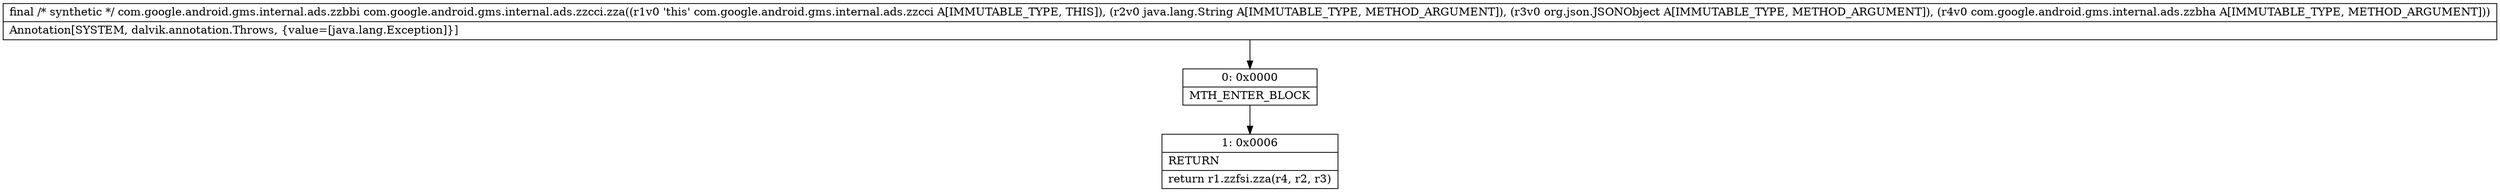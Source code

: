 digraph "CFG forcom.google.android.gms.internal.ads.zzcci.zza(Ljava\/lang\/String;Lorg\/json\/JSONObject;Lcom\/google\/android\/gms\/internal\/ads\/zzbha;)Lcom\/google\/android\/gms\/internal\/ads\/zzbbi;" {
Node_0 [shape=record,label="{0\:\ 0x0000|MTH_ENTER_BLOCK\l}"];
Node_1 [shape=record,label="{1\:\ 0x0006|RETURN\l|return r1.zzfsi.zza(r4, r2, r3)\l}"];
MethodNode[shape=record,label="{final \/* synthetic *\/ com.google.android.gms.internal.ads.zzbbi com.google.android.gms.internal.ads.zzcci.zza((r1v0 'this' com.google.android.gms.internal.ads.zzcci A[IMMUTABLE_TYPE, THIS]), (r2v0 java.lang.String A[IMMUTABLE_TYPE, METHOD_ARGUMENT]), (r3v0 org.json.JSONObject A[IMMUTABLE_TYPE, METHOD_ARGUMENT]), (r4v0 com.google.android.gms.internal.ads.zzbha A[IMMUTABLE_TYPE, METHOD_ARGUMENT]))  | Annotation[SYSTEM, dalvik.annotation.Throws, \{value=[java.lang.Exception]\}]\l}"];
MethodNode -> Node_0;
Node_0 -> Node_1;
}

